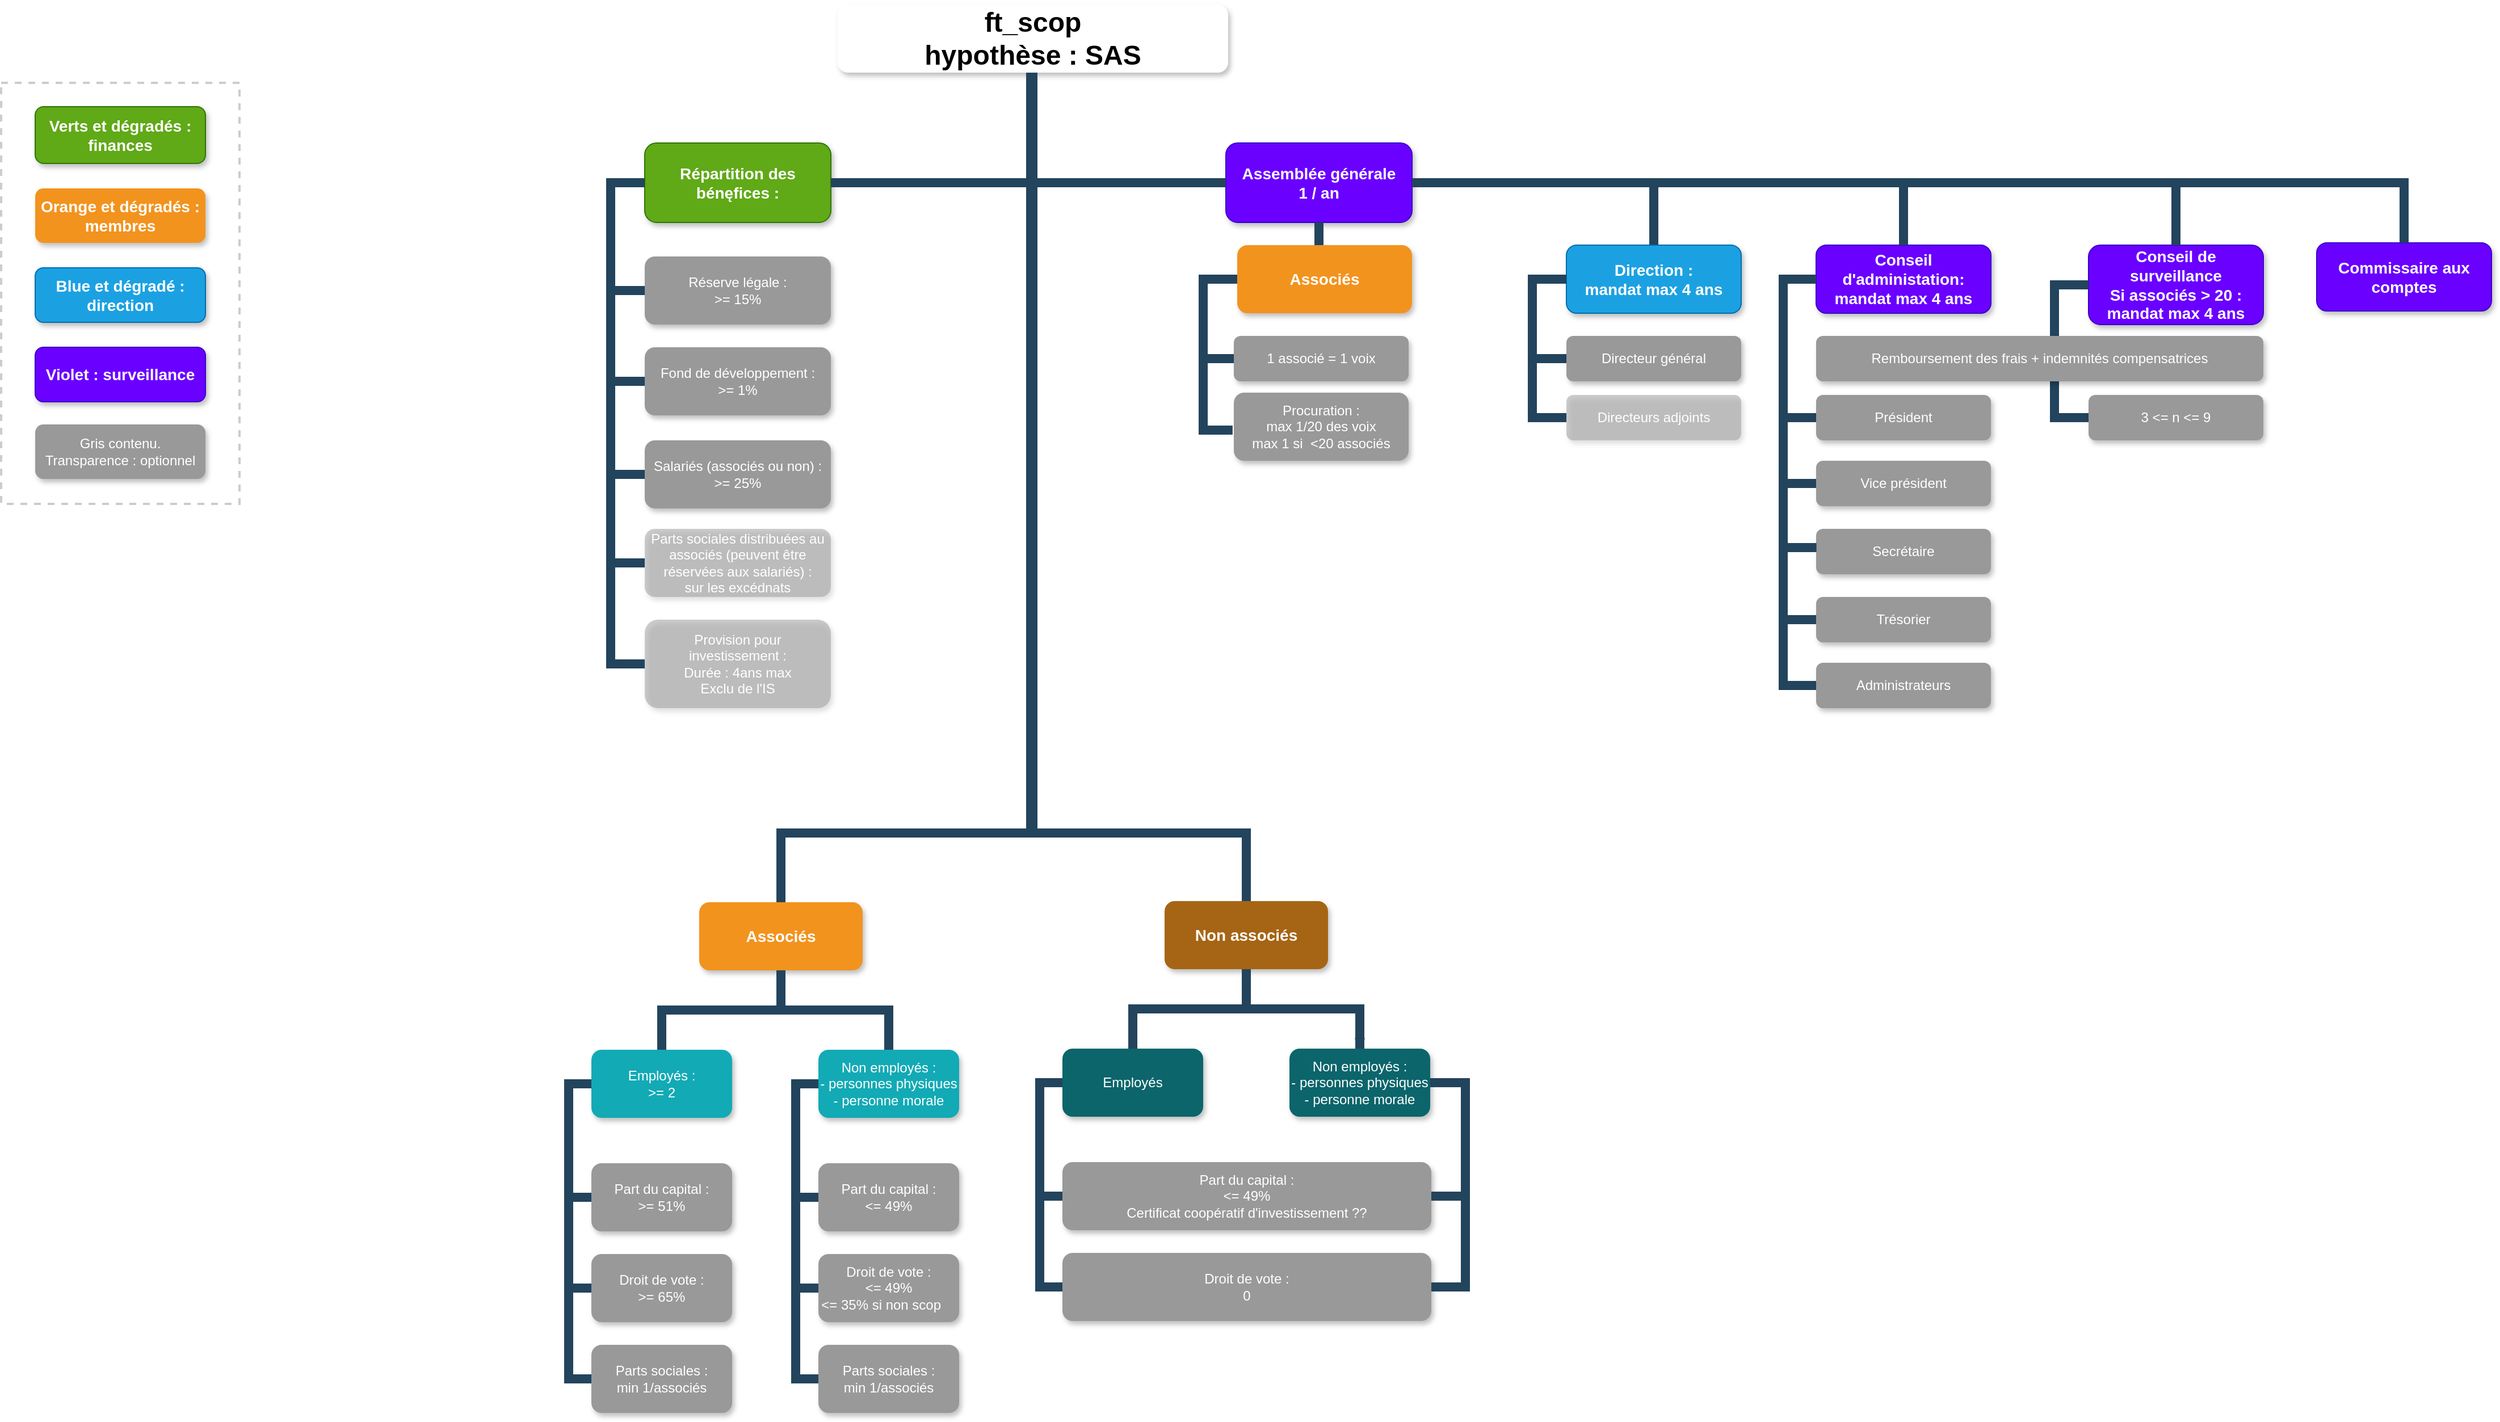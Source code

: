 <mxfile version="21.4.0" type="device">
  <diagram name="Page-1" id="64c3da0e-402f-94eb-ee01-a36477274f13">
    <mxGraphModel dx="1158" dy="1428" grid="1" gridSize="10" guides="1" tooltips="1" connect="1" arrows="1" fold="1" page="1" pageScale="1" pageWidth="1169" pageHeight="826" background="none" math="0" shadow="0">
      <root>
        <mxCell id="0" />
        <mxCell id="1" parent="0" />
        <mxCell id="2" value="ft_scop&#xa;hypothèse : SAS" style="whiteSpace=wrap;rounded=1;shadow=1;fillColor=#FFFFFF;strokeColor=none;fontColor=#000000;fontStyle=1;fontSize=24" parent="1" vertex="1">
          <mxGeometry x="997" y="-730" width="344" height="60" as="geometry" />
        </mxCell>
        <mxCell id="3" value="Associés" style="whiteSpace=wrap;rounded=1;fillColor=#F2931E;strokeColor=none;shadow=1;fontColor=#FFFFFF;fontStyle=1;fontSize=14" parent="1" vertex="1">
          <mxGeometry x="875" y="61.0" width="144" height="60" as="geometry" />
        </mxCell>
        <mxCell id="eSms9qF7fdGtt_-0Qu-M-239" value="" style="edgeStyle=orthogonalEdgeStyle;rounded=0;orthogonalLoop=1;jettySize=auto;html=1;" parent="1" source="4" target="44" edge="1">
          <mxGeometry relative="1" as="geometry" />
        </mxCell>
        <mxCell id="4" value="Non associés" style="whiteSpace=wrap;rounded=1;fillColor=#A66515;strokeColor=none;shadow=1;fontColor=#FFFFFF;fontStyle=1;fontSize=14" parent="1" vertex="1">
          <mxGeometry x="1285" y="60.0" width="144" height="60" as="geometry" />
        </mxCell>
        <mxCell id="10" value="Employés :&#xa;&gt;= 2" style="whiteSpace=wrap;rounded=1;fillColor=#12AAB5;strokeColor=none;shadow=1;fontColor=#FFFFFF;" parent="1" vertex="1">
          <mxGeometry x="780" y="191.0" width="124" height="60" as="geometry" />
        </mxCell>
        <mxCell id="12" value="Non employés :&#xa;- personnes physiques&#xa;- personne morale" style="whiteSpace=wrap;rounded=1;fillColor=#12AAB5;strokeColor=none;shadow=1;fontColor=#FFFFFF;" parent="1" vertex="1">
          <mxGeometry x="980" y="191.0" width="124" height="60" as="geometry" />
        </mxCell>
        <mxCell id="23" value="Part du capital :&#xa;&gt;= 51%" style="whiteSpace=wrap;rounded=1;fillColor=#999999;strokeColor=none;shadow=1;fontColor=#FFFFFF;fontStyle=0" parent="1" vertex="1">
          <mxGeometry x="780" y="291.0" width="124" height="60" as="geometry" />
        </mxCell>
        <mxCell id="24" value="Droit de vote :&#xa;&gt;= 65%" style="whiteSpace=wrap;rounded=1;fillColor=#999999;strokeColor=none;shadow=1;fontColor=#FFFFFF;fontStyle=0" parent="1" vertex="1">
          <mxGeometry x="780.0" y="371.0" width="124" height="60" as="geometry" />
        </mxCell>
        <mxCell id="25" value="Parts sociales :&#xa;min 1/associés" style="whiteSpace=wrap;rounded=1;fillColor=#999999;strokeColor=none;shadow=1;fontColor=#FFFFFF;fontStyle=0" parent="1" vertex="1">
          <mxGeometry x="780" y="451.0" width="124" height="60" as="geometry" />
        </mxCell>
        <mxCell id="38" value="Part du capital :&#xa;&lt;= 49%" style="whiteSpace=wrap;rounded=1;fillColor=#999999;strokeColor=none;shadow=1;fontColor=#FFFFFF;fontStyle=0" parent="1" vertex="1">
          <mxGeometry x="980.0" y="291.0" width="124" height="60" as="geometry" />
        </mxCell>
        <mxCell id="39" value="Droit de vote :&#xa;&lt;= 49%&#xa;&lt;= 35% si non scop    " style="whiteSpace=wrap;rounded=1;fillColor=#999999;strokeColor=none;shadow=1;fontColor=#FFFFFF;fontStyle=0" parent="1" vertex="1">
          <mxGeometry x="980.0" y="371.0" width="124" height="60" as="geometry" />
        </mxCell>
        <mxCell id="40" value="Parts sociales :&#xa;min 1/associés" style="whiteSpace=wrap;rounded=1;fillColor=#999999;strokeColor=none;shadow=1;fontColor=#FFFFFF;fontStyle=0" parent="1" vertex="1">
          <mxGeometry x="980.0" y="451.0" width="124" height="60" as="geometry" />
        </mxCell>
        <mxCell id="43" value="Employés" style="whiteSpace=wrap;rounded=1;fillColor=#0B656B;strokeColor=none;shadow=1;fontColor=#FFFFFF;" parent="1" vertex="1">
          <mxGeometry x="1195.0" y="190.0" width="124" height="60" as="geometry" />
        </mxCell>
        <mxCell id="44" value="Non employés :&#xa;- personnes physiques&#xa;- personne morale" style="whiteSpace=wrap;rounded=1;fillColor=#0B656B;strokeColor=none;shadow=1;fontColor=#FFFFFF;" parent="1" vertex="1">
          <mxGeometry x="1395.0" y="190.0" width="124" height="60" as="geometry" />
        </mxCell>
        <mxCell id="45" value="Part du capital :&#xa;&lt;= 49%&#xa;Certificat coopératif d&#39;investissement ??" style="whiteSpace=wrap;rounded=1;fillColor=#999999;strokeColor=none;shadow=1;fontColor=#FFFFFF;fontStyle=0" parent="1" vertex="1">
          <mxGeometry x="1195" y="290" width="325" height="60" as="geometry" />
        </mxCell>
        <mxCell id="46" value="Droit de vote :&#xa;0" style="whiteSpace=wrap;rounded=1;fillColor=#999999;strokeColor=none;shadow=1;fontColor=#FFFFFF;fontStyle=0" parent="1" vertex="1">
          <mxGeometry x="1195" y="370" width="325" height="60" as="geometry" />
        </mxCell>
        <mxCell id="103" value="" style="edgeStyle=elbowEdgeStyle;elbow=vertical;rounded=0;fontColor=#000000;endArrow=none;endFill=0;strokeWidth=8;strokeColor=#23445D;" parent="1" source="3" target="10" edge="1">
          <mxGeometry width="100" height="100" relative="1" as="geometry">
            <mxPoint x="735" y="181" as="sourcePoint" />
            <mxPoint x="835" y="81" as="targetPoint" />
          </mxGeometry>
        </mxCell>
        <mxCell id="104" value="" style="edgeStyle=elbowEdgeStyle;elbow=vertical;rounded=0;fontColor=#000000;endArrow=none;endFill=0;strokeWidth=8;strokeColor=#23445D;" parent="1" source="3" target="12" edge="1">
          <mxGeometry width="100" height="100" relative="1" as="geometry">
            <mxPoint x="1075" y="181" as="sourcePoint" />
            <mxPoint x="1175" y="81" as="targetPoint" />
          </mxGeometry>
        </mxCell>
        <mxCell id="105" value="" style="edgeStyle=elbowEdgeStyle;elbow=horizontal;rounded=0;fontColor=#000000;endArrow=none;endFill=0;strokeWidth=8;strokeColor=#23445D;" parent="1" source="10" target="23" edge="1">
          <mxGeometry width="100" height="100" relative="1" as="geometry">
            <mxPoint x="720" y="371" as="sourcePoint" />
            <mxPoint x="820" y="271" as="targetPoint" />
            <Array as="points">
              <mxPoint x="760" y="271" />
            </Array>
          </mxGeometry>
        </mxCell>
        <mxCell id="106" value="" style="edgeStyle=elbowEdgeStyle;elbow=horizontal;rounded=0;fontColor=#000000;endArrow=none;endFill=0;strokeWidth=8;strokeColor=#23445D;" parent="1" source="10" target="24" edge="1">
          <mxGeometry width="100" height="100" relative="1" as="geometry">
            <mxPoint x="790" y="231" as="sourcePoint" />
            <mxPoint x="790" y="331" as="targetPoint" />
            <Array as="points">
              <mxPoint x="760" y="291" />
            </Array>
          </mxGeometry>
        </mxCell>
        <mxCell id="110" value="" style="edgeStyle=elbowEdgeStyle;elbow=horizontal;rounded=0;fontColor=#000000;endArrow=none;endFill=0;strokeWidth=8;strokeColor=#23445D;" parent="1" source="10" target="25" edge="1">
          <mxGeometry width="100" height="100" relative="1" as="geometry">
            <mxPoint x="820" y="261" as="sourcePoint" />
            <mxPoint x="820" y="361" as="targetPoint" />
            <Array as="points">
              <mxPoint x="760" y="321" />
            </Array>
          </mxGeometry>
        </mxCell>
        <mxCell id="111" value="" style="edgeStyle=elbowEdgeStyle;elbow=horizontal;rounded=0;fontColor=#000000;endArrow=none;endFill=0;strokeWidth=8;strokeColor=#23445D;" parent="1" target="38" edge="1">
          <mxGeometry width="100" height="100" relative="1" as="geometry">
            <mxPoint x="970" y="221.0" as="sourcePoint" />
            <mxPoint x="970" y="321.0" as="targetPoint" />
            <Array as="points">
              <mxPoint x="960" y="271" />
            </Array>
          </mxGeometry>
        </mxCell>
        <mxCell id="112" value="" style="edgeStyle=elbowEdgeStyle;elbow=horizontal;rounded=0;fontColor=#000000;endArrow=none;endFill=0;strokeWidth=8;strokeColor=#23445D;" parent="1" source="12" target="39" edge="1">
          <mxGeometry width="100" height="100" relative="1" as="geometry">
            <mxPoint x="970" y="221.0" as="sourcePoint" />
            <mxPoint x="970" y="401.0" as="targetPoint" />
            <Array as="points">
              <mxPoint x="960" y="311" />
            </Array>
          </mxGeometry>
        </mxCell>
        <mxCell id="115" value="" style="edgeStyle=elbowEdgeStyle;elbow=horizontal;rounded=0;fontColor=#000000;endArrow=none;endFill=0;strokeWidth=8;strokeColor=#23445D;" parent="1" source="12" target="40" edge="1">
          <mxGeometry width="100" height="100" relative="1" as="geometry">
            <mxPoint x="970" y="221.0" as="sourcePoint" />
            <mxPoint x="970" y="481.0" as="targetPoint" />
            <Array as="points">
              <mxPoint x="960" y="351" />
            </Array>
          </mxGeometry>
        </mxCell>
        <mxCell id="116" value="" style="edgeStyle=elbowEdgeStyle;elbow=vertical;rounded=0;fontColor=#000000;endArrow=none;endFill=0;strokeWidth=8;strokeColor=#23445D;" parent="1" source="4" target="43" edge="1">
          <mxGeometry width="100" height="100" relative="1" as="geometry">
            <mxPoint x="995" y="130.0" as="sourcePoint" />
            <mxPoint x="895" y="200" as="targetPoint" />
          </mxGeometry>
        </mxCell>
        <mxCell id="117" value="" style="edgeStyle=elbowEdgeStyle;elbow=vertical;rounded=0;fontColor=#000000;endArrow=none;endFill=0;strokeWidth=8;strokeColor=#23445D;" parent="1" source="4" target="44" edge="1">
          <mxGeometry width="100" height="100" relative="1" as="geometry">
            <mxPoint x="995" y="130.0" as="sourcePoint" />
            <mxPoint x="1095" y="200" as="targetPoint" />
          </mxGeometry>
        </mxCell>
        <mxCell id="118" value="" style="edgeStyle=elbowEdgeStyle;elbow=horizontal;rounded=0;fontColor=#000000;endArrow=none;endFill=0;strokeWidth=8;strokeColor=#23445D;" parent="1" source="43" target="45" edge="1">
          <mxGeometry width="100" height="100" relative="1" as="geometry">
            <mxPoint x="1175" y="220.0" as="sourcePoint" />
            <mxPoint x="1185.0" y="320" as="targetPoint" />
            <Array as="points">
              <mxPoint x="1175" y="270" />
            </Array>
          </mxGeometry>
        </mxCell>
        <mxCell id="119" value="" style="edgeStyle=elbowEdgeStyle;elbow=horizontal;rounded=0;fontColor=#000000;endArrow=none;endFill=0;strokeWidth=8;strokeColor=#23445D;" parent="1" source="43" target="46" edge="1">
          <mxGeometry width="100" height="100" relative="1" as="geometry">
            <mxPoint x="1185" y="220" as="sourcePoint" />
            <mxPoint x="1185.0" y="400" as="targetPoint" />
            <Array as="points">
              <mxPoint x="1175" y="310" />
            </Array>
          </mxGeometry>
        </mxCell>
        <mxCell id="229" value="" style="edgeStyle=elbowEdgeStyle;elbow=vertical;rounded=0;fontColor=#000000;endArrow=none;endFill=0;strokeWidth=8;strokeColor=#23445D;" parent="1" source="2" target="3" edge="1">
          <mxGeometry width="100" height="100" relative="1" as="geometry">
            <mxPoint x="727" y="140" as="sourcePoint" />
            <mxPoint x="827" y="40" as="targetPoint" />
            <Array as="points">
              <mxPoint x="1167" />
              <mxPoint x="807" y="120" />
            </Array>
          </mxGeometry>
        </mxCell>
        <mxCell id="eSms9qF7fdGtt_-0Qu-M-240" value="" style="edgeStyle=elbowEdgeStyle;elbow=vertical;rounded=0;fontColor=#000000;endArrow=none;endFill=0;strokeWidth=8;strokeColor=#23445D;exitX=0.5;exitY=0;exitDx=0;exitDy=0;entryX=0.5;entryY=1;entryDx=0;entryDy=0;" parent="1" source="4" target="2" edge="1">
          <mxGeometry width="100" height="100" relative="1" as="geometry">
            <mxPoint x="797" y="240" as="sourcePoint" />
            <mxPoint x="897" y="310" as="targetPoint" />
            <Array as="points">
              <mxPoint x="1267" />
            </Array>
          </mxGeometry>
        </mxCell>
        <mxCell id="eSms9qF7fdGtt_-0Qu-M-247" value="Assemblée générale&#xa;1 / an" style="whiteSpace=wrap;rounded=1;fillColor=#6a00ff;strokeColor=#3700CC;shadow=1;fontColor=#ffffff;fontStyle=1;fontSize=14" parent="1" vertex="1">
          <mxGeometry x="1339" y="-608" width="164" height="70" as="geometry" />
        </mxCell>
        <mxCell id="eSms9qF7fdGtt_-0Qu-M-272" value="" style="edgeStyle=elbowEdgeStyle;elbow=vertical;rounded=0;fontColor=#000000;endArrow=none;endFill=0;strokeWidth=8;strokeColor=#23445D;entryX=0;entryY=0.5;entryDx=0;entryDy=0;exitX=0.5;exitY=1;exitDx=0;exitDy=0;" parent="1" source="2" target="eSms9qF7fdGtt_-0Qu-M-247" edge="1">
          <mxGeometry width="100" height="100" relative="1" as="geometry">
            <mxPoint x="647" y="100" as="sourcePoint" />
            <mxPoint x="2277" y="180" as="targetPoint" />
            <Array as="points">
              <mxPoint x="1270" y="-573" />
              <mxPoint x="1257" y="-500" />
            </Array>
          </mxGeometry>
        </mxCell>
        <mxCell id="eSms9qF7fdGtt_-0Qu-M-273" value="" style="edgeStyle=elbowEdgeStyle;elbow=vertical;rounded=0;fontColor=#000000;endArrow=none;endFill=0;strokeWidth=8;strokeColor=#23445D;entryX=0.5;entryY=0;entryDx=0;entryDy=0;exitX=0.5;exitY=1;exitDx=0;exitDy=0;" parent="1" source="eSms9qF7fdGtt_-0Qu-M-247" target="eSms9qF7fdGtt_-0Qu-M-275" edge="1">
          <mxGeometry width="100" height="100" relative="1" as="geometry">
            <mxPoint x="1399" y="-528" as="sourcePoint" />
            <mxPoint x="1379" y="-428.0" as="targetPoint" />
            <Array as="points">
              <mxPoint x="1349" y="-508" />
              <mxPoint x="1309" y="-508" />
              <mxPoint x="1339" y="-448" />
            </Array>
          </mxGeometry>
        </mxCell>
        <mxCell id="eSms9qF7fdGtt_-0Qu-M-275" value="Associés" style="whiteSpace=wrap;rounded=1;fillColor=#F2931E;strokeColor=none;shadow=1;fontColor=#FFFFFF;fontStyle=1;fontSize=14" parent="1" vertex="1">
          <mxGeometry x="1349" y="-518" width="154" height="60" as="geometry" />
        </mxCell>
        <mxCell id="eSms9qF7fdGtt_-0Qu-M-276" value="1 associé = 1 voix" style="whiteSpace=wrap;rounded=1;fillColor=#999999;strokeColor=none;shadow=1;fontColor=#FFFFFF;fontStyle=0" parent="1" vertex="1">
          <mxGeometry x="1346" y="-438" width="154" height="40" as="geometry" />
        </mxCell>
        <mxCell id="eSms9qF7fdGtt_-0Qu-M-277" value="" style="edgeStyle=elbowEdgeStyle;elbow=vertical;rounded=0;fontColor=#000000;endArrow=none;endFill=0;strokeWidth=8;strokeColor=#23445D;entryX=0;entryY=0.5;entryDx=0;entryDy=0;exitX=0;exitY=0.5;exitDx=0;exitDy=0;" parent="1" source="eSms9qF7fdGtt_-0Qu-M-275" target="eSms9qF7fdGtt_-0Qu-M-276" edge="1">
          <mxGeometry width="100" height="100" relative="1" as="geometry">
            <mxPoint x="1324" y="-528" as="sourcePoint" />
            <mxPoint x="1359" y="-458" as="targetPoint" />
            <Array as="points">
              <mxPoint x="1319" y="-468" />
              <mxPoint x="1299" y="-458" />
              <mxPoint x="1389" y="-418" />
            </Array>
          </mxGeometry>
        </mxCell>
        <mxCell id="eSms9qF7fdGtt_-0Qu-M-278" value="Procuration :&#xa;max 1/20 des voix&#xa;max 1 si  &lt;20 associés" style="whiteSpace=wrap;rounded=1;fillColor=#999999;strokeColor=none;shadow=1;fontColor=#FFFFFF;fontStyle=0" parent="1" vertex="1">
          <mxGeometry x="1346" y="-388" width="154" height="60" as="geometry" />
        </mxCell>
        <mxCell id="eSms9qF7fdGtt_-0Qu-M-279" value="" style="edgeStyle=elbowEdgeStyle;elbow=vertical;rounded=0;fontColor=#000000;endArrow=none;endFill=0;strokeWidth=8;strokeColor=#23445D;entryX=-0.007;entryY=0.55;entryDx=0;entryDy=0;exitX=0;exitY=0.5;exitDx=0;exitDy=0;entryPerimeter=0;" parent="1" source="eSms9qF7fdGtt_-0Qu-M-275" target="eSms9qF7fdGtt_-0Qu-M-278" edge="1">
          <mxGeometry width="100" height="100" relative="1" as="geometry">
            <mxPoint x="1394" y="-448" as="sourcePoint" />
            <mxPoint x="1419" y="-408" as="targetPoint" />
            <Array as="points">
              <mxPoint x="1319" y="-458" />
              <mxPoint x="1299" y="-448" />
              <mxPoint x="1279" y="-408" />
              <mxPoint x="1419" y="-355" />
            </Array>
          </mxGeometry>
        </mxCell>
        <mxCell id="eSms9qF7fdGtt_-0Qu-M-282" value="" style="edgeStyle=elbowEdgeStyle;elbow=vertical;rounded=0;fontColor=#000000;endArrow=none;endFill=0;strokeWidth=8;strokeColor=#23445D;entryX=1;entryY=0.5;entryDx=0;entryDy=0;exitX=0.5;exitY=0;exitDx=0;exitDy=0;" parent="1" source="eSms9qF7fdGtt_-0Qu-M-283" target="eSms9qF7fdGtt_-0Qu-M-247" edge="1">
          <mxGeometry width="100" height="100" relative="1" as="geometry">
            <mxPoint x="1609" y="-518" as="sourcePoint" />
            <mxPoint x="1349" y="-563" as="targetPoint" />
            <Array as="points">
              <mxPoint x="1609" y="-573" />
              <mxPoint x="1559" y="-573" />
              <mxPoint x="1269" y="-528" />
            </Array>
          </mxGeometry>
        </mxCell>
        <mxCell id="eSms9qF7fdGtt_-0Qu-M-283" value="Direction :&#xa;mandat max 4 ans" style="whiteSpace=wrap;rounded=1;fillColor=#1ba1e2;strokeColor=#006EAF;shadow=1;fontColor=#ffffff;fontStyle=1;fontSize=14" parent="1" vertex="1">
          <mxGeometry x="1639" y="-518" width="154" height="60" as="geometry" />
        </mxCell>
        <mxCell id="eSms9qF7fdGtt_-0Qu-M-284" value="" style="edgeStyle=elbowEdgeStyle;elbow=vertical;rounded=0;fontColor=#000000;endArrow=none;endFill=0;strokeWidth=8;strokeColor=#23445D;exitX=0;exitY=0.5;exitDx=0;exitDy=0;entryX=0;entryY=0.5;entryDx=0;entryDy=0;" parent="1" source="eSms9qF7fdGtt_-0Qu-M-283" target="eSms9qF7fdGtt_-0Qu-M-285" edge="1">
          <mxGeometry width="100" height="100" relative="1" as="geometry">
            <mxPoint x="1583" y="-484.5" as="sourcePoint" />
            <mxPoint x="1579" y="-351" as="targetPoint" />
            <Array as="points">
              <mxPoint x="1609" y="-488" />
              <mxPoint x="1533" y="-444.5" />
              <mxPoint x="1513" y="-404.5" />
              <mxPoint x="1653" y="-351.5" />
            </Array>
          </mxGeometry>
        </mxCell>
        <mxCell id="eSms9qF7fdGtt_-0Qu-M-285" value="Directeur général" style="whiteSpace=wrap;rounded=1;fillColor=#999999;strokeColor=none;shadow=1;fontColor=#FFFFFF;fontStyle=0" parent="1" vertex="1">
          <mxGeometry x="1639" y="-438" width="154" height="40" as="geometry" />
        </mxCell>
        <mxCell id="eSms9qF7fdGtt_-0Qu-M-286" value="Conseil d&#39;administation:&#xa;mandat max 4 ans" style="whiteSpace=wrap;rounded=1;fillColor=#6a00ff;strokeColor=#3700CC;shadow=1;fontColor=#ffffff;fontStyle=1;fontSize=14" parent="1" vertex="1">
          <mxGeometry x="1859" y="-518" width="154" height="60" as="geometry" />
        </mxCell>
        <mxCell id="eSms9qF7fdGtt_-0Qu-M-287" value="" style="edgeStyle=elbowEdgeStyle;elbow=vertical;rounded=0;fontColor=#000000;endArrow=none;endFill=0;strokeWidth=8;strokeColor=#23445D;exitX=0;exitY=0.5;exitDx=0;exitDy=0;entryX=0;entryY=0.5;entryDx=0;entryDy=0;" parent="1" source="eSms9qF7fdGtt_-0Qu-M-286" target="eSms9qF7fdGtt_-0Qu-M-288" edge="1">
          <mxGeometry width="100" height="100" relative="1" as="geometry">
            <mxPoint x="1803" y="-484.5" as="sourcePoint" />
            <mxPoint x="1799" y="-351" as="targetPoint" />
            <Array as="points">
              <mxPoint x="1830" y="-430" />
              <mxPoint x="1753" y="-444.5" />
              <mxPoint x="1733" y="-404.5" />
              <mxPoint x="1873" y="-351.5" />
            </Array>
          </mxGeometry>
        </mxCell>
        <mxCell id="eSms9qF7fdGtt_-0Qu-M-288" value="Président" style="whiteSpace=wrap;rounded=1;fillColor=#999999;strokeColor=none;shadow=1;fontColor=#FFFFFF;fontStyle=0" parent="1" vertex="1">
          <mxGeometry x="1859" y="-386" width="154" height="40" as="geometry" />
        </mxCell>
        <mxCell id="eSms9qF7fdGtt_-0Qu-M-289" value="" style="edgeStyle=elbowEdgeStyle;elbow=vertical;rounded=0;fontColor=#000000;endArrow=none;endFill=0;strokeWidth=8;strokeColor=#23445D;exitX=0.5;exitY=0;exitDx=0;exitDy=0;entryX=1;entryY=0.5;entryDx=0;entryDy=0;" parent="1" source="eSms9qF7fdGtt_-0Qu-M-286" target="eSms9qF7fdGtt_-0Qu-M-247" edge="1">
          <mxGeometry width="100" height="100" relative="1" as="geometry">
            <mxPoint x="1754" y="-518" as="sourcePoint" />
            <mxPoint x="1529" y="-578" as="targetPoint" />
            <Array as="points">
              <mxPoint x="1649" y="-573" />
              <mxPoint x="1599" y="-573" />
              <mxPoint x="1309" y="-528" />
            </Array>
          </mxGeometry>
        </mxCell>
        <mxCell id="eSms9qF7fdGtt_-0Qu-M-290" value="Conseil de surveillance&#xa;Si associés &gt; 20 :&#xa;mandat max 4 ans" style="whiteSpace=wrap;rounded=1;fillColor=#6a00ff;strokeColor=#3700CC;shadow=1;fontColor=#ffffff;fontStyle=1;fontSize=14" parent="1" vertex="1">
          <mxGeometry x="2099" y="-518" width="154" height="70" as="geometry" />
        </mxCell>
        <mxCell id="eSms9qF7fdGtt_-0Qu-M-291" value="" style="edgeStyle=elbowEdgeStyle;elbow=vertical;rounded=0;fontColor=#000000;endArrow=none;endFill=0;strokeWidth=8;strokeColor=#23445D;exitX=0;exitY=0.5;exitDx=0;exitDy=0;entryX=0;entryY=0.5;entryDx=0;entryDy=0;" parent="1" source="eSms9qF7fdGtt_-0Qu-M-290" target="eSms9qF7fdGtt_-0Qu-M-292" edge="1">
          <mxGeometry width="100" height="100" relative="1" as="geometry">
            <mxPoint x="2043" y="-484.5" as="sourcePoint" />
            <mxPoint x="2039" y="-351" as="targetPoint" />
            <Array as="points">
              <mxPoint x="2069" y="-488" />
              <mxPoint x="1993" y="-444.5" />
              <mxPoint x="1973" y="-404.5" />
              <mxPoint x="2113" y="-351.5" />
            </Array>
          </mxGeometry>
        </mxCell>
        <mxCell id="eSms9qF7fdGtt_-0Qu-M-292" value="3 &lt;= n &lt;= 9" style="whiteSpace=wrap;rounded=1;fillColor=#999999;strokeColor=none;shadow=1;fontColor=#FFFFFF;fontStyle=0" parent="1" vertex="1">
          <mxGeometry x="2099" y="-386" width="154" height="40" as="geometry" />
        </mxCell>
        <mxCell id="eSms9qF7fdGtt_-0Qu-M-293" value="" style="edgeStyle=elbowEdgeStyle;elbow=vertical;rounded=0;fontColor=#000000;endArrow=none;endFill=0;strokeWidth=8;strokeColor=#23445D;exitX=0.5;exitY=0;exitDx=0;exitDy=0;entryX=1;entryY=0.5;entryDx=0;entryDy=0;" parent="1" source="eSms9qF7fdGtt_-0Qu-M-290" target="eSms9qF7fdGtt_-0Qu-M-247" edge="1">
          <mxGeometry width="100" height="100" relative="1" as="geometry">
            <mxPoint x="1954" y="-518" as="sourcePoint" />
            <mxPoint x="1519" y="-573" as="targetPoint" />
            <Array as="points">
              <mxPoint x="1669" y="-573" />
              <mxPoint x="1619" y="-573" />
              <mxPoint x="1329" y="-528" />
            </Array>
          </mxGeometry>
        </mxCell>
        <mxCell id="eSms9qF7fdGtt_-0Qu-M-294" value="Remboursement des frais + indemnités compensatrices" style="whiteSpace=wrap;rounded=1;fillColor=#999999;strokeColor=none;shadow=1;fontColor=#FFFFFF;fontStyle=0" parent="1" vertex="1">
          <mxGeometry x="1859" y="-438" width="394" height="40" as="geometry" />
        </mxCell>
        <mxCell id="eSms9qF7fdGtt_-0Qu-M-295" value="Directeurs adjoints" style="whiteSpace=wrap;rounded=1;fillColor=#999999;strokeColor=none;shadow=1;fontColor=#FFFFFF;fontStyle=0;opacity=50;" parent="1" vertex="1">
          <mxGeometry x="1639" y="-386" width="154" height="40" as="geometry" />
        </mxCell>
        <mxCell id="eSms9qF7fdGtt_-0Qu-M-296" value="" style="edgeStyle=elbowEdgeStyle;elbow=vertical;rounded=0;fontColor=#000000;endArrow=none;endFill=0;strokeWidth=8;strokeColor=#23445D;entryX=0;entryY=0.5;entryDx=0;entryDy=0;exitX=0;exitY=0.5;exitDx=0;exitDy=0;" parent="1" source="eSms9qF7fdGtt_-0Qu-M-283" target="eSms9qF7fdGtt_-0Qu-M-295" edge="1">
          <mxGeometry width="100" height="100" relative="1" as="geometry">
            <mxPoint x="1579" y="-466" as="sourcePoint" />
            <mxPoint x="1589" y="-386" as="targetPoint" />
            <Array as="points">
              <mxPoint x="1609" y="-418" />
              <mxPoint x="1483" y="-412.5" />
              <mxPoint x="1463" y="-372.5" />
              <mxPoint x="1603" y="-319.5" />
            </Array>
          </mxGeometry>
        </mxCell>
        <mxCell id="eSms9qF7fdGtt_-0Qu-M-297" value="Répartition des bénęfices :" style="whiteSpace=wrap;rounded=1;fillColor=#60a917;strokeColor=#2D7600;shadow=1;fontColor=#ffffff;fontStyle=1;fontSize=14" parent="1" vertex="1">
          <mxGeometry x="827" y="-608" width="164" height="70" as="geometry" />
        </mxCell>
        <mxCell id="eSms9qF7fdGtt_-0Qu-M-298" value="Réserve légale :&#xa;&gt;= 15%" style="whiteSpace=wrap;rounded=1;fillColor=#999999;strokeColor=none;shadow=1;fontColor=#FFFFFF;fontStyle=0" parent="1" vertex="1">
          <mxGeometry x="827" y="-508" width="164" height="60" as="geometry" />
        </mxCell>
        <mxCell id="eSms9qF7fdGtt_-0Qu-M-299" value="" style="edgeStyle=elbowEdgeStyle;elbow=vertical;rounded=0;fontColor=#000000;endArrow=none;endFill=0;strokeWidth=8;strokeColor=#23445D;entryX=1;entryY=0.5;entryDx=0;entryDy=0;" parent="1" target="eSms9qF7fdGtt_-0Qu-M-297" edge="1">
          <mxGeometry width="100" height="100" relative="1" as="geometry">
            <mxPoint x="1167" y="-670" as="sourcePoint" />
            <mxPoint x="1347" y="-525" as="targetPoint" />
            <Array as="points">
              <mxPoint x="1080" y="-573" />
              <mxPoint x="1157" y="-620" />
              <mxPoint x="1077" y="-535" />
              <mxPoint x="1267" y="-490" />
            </Array>
          </mxGeometry>
        </mxCell>
        <mxCell id="eSms9qF7fdGtt_-0Qu-M-300" value="" style="edgeStyle=elbowEdgeStyle;elbow=vertical;rounded=0;fontColor=#000000;endArrow=none;endFill=0;strokeWidth=8;strokeColor=#23445D;exitX=0;exitY=0.5;exitDx=0;exitDy=0;" parent="1" source="eSms9qF7fdGtt_-0Qu-M-297" target="eSms9qF7fdGtt_-0Qu-M-298" edge="1">
          <mxGeometry width="100" height="100" relative="1" as="geometry">
            <mxPoint x="811" y="-581" as="sourcePoint" />
            <mxPoint x="807" y="-448" as="targetPoint" />
            <Array as="points">
              <mxPoint x="797" y="-528" />
              <mxPoint x="761" y="-541" />
              <mxPoint x="741" y="-501" />
              <mxPoint x="881" y="-448" />
            </Array>
          </mxGeometry>
        </mxCell>
        <mxCell id="eSms9qF7fdGtt_-0Qu-M-301" value="Fond de développement :&#xa;&gt;= 1%" style="whiteSpace=wrap;rounded=1;fillColor=#999999;strokeColor=none;shadow=1;fontColor=#FFFFFF;fontStyle=0" parent="1" vertex="1">
          <mxGeometry x="827" y="-428" width="164" height="60" as="geometry" />
        </mxCell>
        <mxCell id="eSms9qF7fdGtt_-0Qu-M-302" value="Salariés (associés ou non) :&#xa;&gt;= 25%" style="whiteSpace=wrap;rounded=1;fillColor=#999999;strokeColor=none;shadow=1;fontColor=#FFFFFF;fontStyle=0" parent="1" vertex="1">
          <mxGeometry x="827" y="-346" width="164" height="60" as="geometry" />
        </mxCell>
        <mxCell id="eSms9qF7fdGtt_-0Qu-M-303" value="" style="edgeStyle=elbowEdgeStyle;elbow=vertical;rounded=0;fontColor=#000000;endArrow=none;endFill=0;strokeWidth=8;strokeColor=#23445D;exitX=0;exitY=0.5;exitDx=0;exitDy=0;" parent="1" source="eSms9qF7fdGtt_-0Qu-M-297" target="eSms9qF7fdGtt_-0Qu-M-301" edge="1">
          <mxGeometry width="100" height="100" relative="1" as="geometry">
            <mxPoint x="797" y="-553" as="sourcePoint" />
            <mxPoint x="797" y="-458" as="targetPoint" />
            <Array as="points">
              <mxPoint x="797" y="-488" />
              <mxPoint x="757" y="-498" />
              <mxPoint x="731" y="-521" />
              <mxPoint x="711" y="-481" />
              <mxPoint x="851" y="-428" />
            </Array>
          </mxGeometry>
        </mxCell>
        <mxCell id="eSms9qF7fdGtt_-0Qu-M-304" value="" style="edgeStyle=elbowEdgeStyle;elbow=vertical;rounded=0;fontColor=#000000;endArrow=none;endFill=0;strokeWidth=8;strokeColor=#23445D;entryX=0;entryY=0.5;entryDx=0;entryDy=0;" parent="1" source="eSms9qF7fdGtt_-0Qu-M-297" target="eSms9qF7fdGtt_-0Qu-M-302" edge="1">
          <mxGeometry width="100" height="100" relative="1" as="geometry">
            <mxPoint x="791.13" y="-488" as="sourcePoint" />
            <mxPoint x="791.13" y="-313" as="targetPoint" />
            <Array as="points">
              <mxPoint x="797" y="-448" />
              <mxPoint x="721.13" y="-413" />
              <mxPoint x="695.13" y="-436" />
              <mxPoint x="675.13" y="-396" />
              <mxPoint x="815.13" y="-343" />
            </Array>
          </mxGeometry>
        </mxCell>
        <mxCell id="eSms9qF7fdGtt_-0Qu-M-305" value="Parts sociales distribuées au associés (peuvent être réservées aux salariés) :&#xa;sur les excédnats" style="whiteSpace=wrap;rounded=1;fillColor=#999999;strokeColor=none;shadow=1;fontColor=#FFFFFF;fontStyle=0;dashed=1;opacity=50;" parent="1" vertex="1">
          <mxGeometry x="827" y="-268" width="164" height="60" as="geometry" />
        </mxCell>
        <mxCell id="eSms9qF7fdGtt_-0Qu-M-306" value="Provision pour &#xa;investissement :&#xa;Durée : 4ans max&#xa;Exclu de l&#39;IS" style="whiteSpace=wrap;rounded=1;fillColor=#999999;strokeColor=none;shadow=1;fontColor=#FFFFFF;fontStyle=0;opacity=50;" parent="1" vertex="1">
          <mxGeometry x="827" y="-188" width="164" height="78" as="geometry" />
        </mxCell>
        <mxCell id="eSms9qF7fdGtt_-0Qu-M-307" value="" style="edgeStyle=elbowEdgeStyle;elbow=vertical;rounded=0;fontColor=#000000;endArrow=none;endFill=0;strokeWidth=8;strokeColor=#23445D;entryX=0;entryY=0.5;entryDx=0;entryDy=0;exitX=0;exitY=0.5;exitDx=0;exitDy=0;" parent="1" source="eSms9qF7fdGtt_-0Qu-M-297" target="eSms9qF7fdGtt_-0Qu-M-305" edge="1">
          <mxGeometry width="100" height="100" relative="1" as="geometry">
            <mxPoint x="837" y="-563" as="sourcePoint" />
            <mxPoint x="837" y="-306" as="targetPoint" />
            <Array as="points">
              <mxPoint x="797" y="-408" />
              <mxPoint x="731.13" y="-403" />
              <mxPoint x="705.13" y="-426" />
              <mxPoint x="685.13" y="-386" />
              <mxPoint x="825.13" y="-333" />
            </Array>
          </mxGeometry>
        </mxCell>
        <mxCell id="eSms9qF7fdGtt_-0Qu-M-308" value="" style="edgeStyle=elbowEdgeStyle;elbow=vertical;rounded=0;fontColor=#000000;endArrow=none;endFill=0;strokeWidth=8;strokeColor=#23445D;entryX=0;entryY=0.5;entryDx=0;entryDy=0;exitX=0;exitY=0.5;exitDx=0;exitDy=0;" parent="1" source="eSms9qF7fdGtt_-0Qu-M-297" target="eSms9qF7fdGtt_-0Qu-M-306" edge="1">
          <mxGeometry width="100" height="100" relative="1" as="geometry">
            <mxPoint x="837" y="-563" as="sourcePoint" />
            <mxPoint x="837" y="-228" as="targetPoint" />
            <Array as="points">
              <mxPoint x="797" y="-368" />
              <mxPoint x="741.13" y="-393" />
              <mxPoint x="715.13" y="-416" />
              <mxPoint x="695.13" y="-376" />
              <mxPoint x="835.13" y="-323" />
            </Array>
          </mxGeometry>
        </mxCell>
        <mxCell id="eSms9qF7fdGtt_-0Qu-M-309" value="Verts et dégradés :&#xa;finances" style="whiteSpace=wrap;rounded=1;fillColor=#60a917;strokeColor=#2D7600;shadow=1;fontColor=#ffffff;fontStyle=1;fontSize=14" parent="1" vertex="1">
          <mxGeometry x="290" y="-640" width="150" height="50" as="geometry" />
        </mxCell>
        <mxCell id="eSms9qF7fdGtt_-0Qu-M-310" value="Orange et dégradés :&#xa;membres" style="whiteSpace=wrap;rounded=1;fillColor=#F2931E;strokeColor=none;shadow=1;fontColor=#FFFFFF;fontStyle=1;fontSize=14" parent="1" vertex="1">
          <mxGeometry x="290" y="-568" width="150" height="48" as="geometry" />
        </mxCell>
        <mxCell id="IAAg4gBQBog7Y0SfSTeK-230" value="" style="rounded=0;whiteSpace=wrap;html=1;dashed=1;strokeWidth=2;strokeColor=#CCCCCC;fillColor=none;" parent="1" vertex="1">
          <mxGeometry x="260" y="-661" width="210" height="371" as="geometry" />
        </mxCell>
        <mxCell id="eSms9qF7fdGtt_-0Qu-M-311" value="Blue et dégradé :&#xa;direction" style="whiteSpace=wrap;rounded=1;fillColor=#1ba1e2;strokeColor=#006EAF;shadow=1;fontColor=#ffffff;fontStyle=1;fontSize=14" parent="1" vertex="1">
          <mxGeometry x="290" y="-498" width="150" height="48" as="geometry" />
        </mxCell>
        <mxCell id="eSms9qF7fdGtt_-0Qu-M-312" value="Gris contenu.&#xa;Transparence : optionnel" style="whiteSpace=wrap;rounded=1;fillColor=#999999;strokeColor=none;shadow=1;fontColor=#FFFFFF;fontStyle=0" parent="1" vertex="1">
          <mxGeometry x="290" y="-360" width="150" height="48" as="geometry" />
        </mxCell>
        <mxCell id="IAAg4gBQBog7Y0SfSTeK-231" value="Vice président" style="whiteSpace=wrap;rounded=1;fillColor=#999999;strokeColor=none;shadow=1;fontColor=#FFFFFF;fontStyle=0" parent="1" vertex="1">
          <mxGeometry x="1859" y="-328" width="154" height="40" as="geometry" />
        </mxCell>
        <mxCell id="IAAg4gBQBog7Y0SfSTeK-232" value="Secrétaire" style="whiteSpace=wrap;rounded=1;fillColor=#999999;strokeColor=none;shadow=1;fontColor=#FFFFFF;fontStyle=0" parent="1" vertex="1">
          <mxGeometry x="1859" y="-268" width="154" height="40" as="geometry" />
        </mxCell>
        <mxCell id="IAAg4gBQBog7Y0SfSTeK-233" value="Trésorier" style="whiteSpace=wrap;rounded=1;fillColor=#999999;strokeColor=none;shadow=1;fontColor=#FFFFFF;fontStyle=0" parent="1" vertex="1">
          <mxGeometry x="1859" y="-208" width="154" height="40" as="geometry" />
        </mxCell>
        <mxCell id="IAAg4gBQBog7Y0SfSTeK-234" value="Administrateurs" style="whiteSpace=wrap;rounded=1;fillColor=#999999;strokeColor=none;shadow=1;fontColor=#FFFFFF;fontStyle=0" parent="1" vertex="1">
          <mxGeometry x="1859" y="-150" width="154" height="40" as="geometry" />
        </mxCell>
        <mxCell id="IAAg4gBQBog7Y0SfSTeK-237" value="" style="edgeStyle=elbowEdgeStyle;elbow=vertical;rounded=0;fontColor=#000000;endArrow=none;endFill=0;strokeWidth=8;strokeColor=#23445D;exitX=0;exitY=0.5;exitDx=0;exitDy=0;entryX=0;entryY=0.5;entryDx=0;entryDy=0;" parent="1" source="eSms9qF7fdGtt_-0Qu-M-286" target="IAAg4gBQBog7Y0SfSTeK-231" edge="1">
          <mxGeometry width="100" height="100" relative="1" as="geometry">
            <mxPoint x="1869" y="-478" as="sourcePoint" />
            <mxPoint x="1869" y="-356" as="targetPoint" />
            <Array as="points">
              <mxPoint x="1830" y="-400" />
              <mxPoint x="1820" y="-400" />
              <mxPoint x="1839" y="-478" />
              <mxPoint x="1763" y="-434.5" />
              <mxPoint x="1743" y="-394.5" />
              <mxPoint x="1883" y="-341.5" />
            </Array>
          </mxGeometry>
        </mxCell>
        <mxCell id="IAAg4gBQBog7Y0SfSTeK-238" value="" style="edgeStyle=elbowEdgeStyle;elbow=vertical;rounded=0;fontColor=#000000;endArrow=none;endFill=0;strokeWidth=8;strokeColor=#23445D;exitX=0;exitY=0.5;exitDx=0;exitDy=0;entryX=0.002;entryY=0.414;entryDx=0;entryDy=0;entryPerimeter=0;" parent="1" source="eSms9qF7fdGtt_-0Qu-M-286" target="IAAg4gBQBog7Y0SfSTeK-232" edge="1">
          <mxGeometry width="100" height="100" relative="1" as="geometry">
            <mxPoint x="1869" y="-478" as="sourcePoint" />
            <mxPoint x="1869" y="-298" as="targetPoint" />
            <Array as="points">
              <mxPoint x="1830" y="-370" />
              <mxPoint x="1830" y="-390" />
              <mxPoint x="1849" y="-468" />
              <mxPoint x="1773" y="-424.5" />
              <mxPoint x="1753" y="-384.5" />
              <mxPoint x="1893" y="-331.5" />
            </Array>
          </mxGeometry>
        </mxCell>
        <mxCell id="IAAg4gBQBog7Y0SfSTeK-239" value="" style="edgeStyle=elbowEdgeStyle;elbow=vertical;rounded=0;fontColor=#000000;endArrow=none;endFill=0;strokeWidth=8;strokeColor=#23445D;exitX=0;exitY=0.5;exitDx=0;exitDy=0;entryX=0;entryY=0.5;entryDx=0;entryDy=0;" parent="1" source="eSms9qF7fdGtt_-0Qu-M-286" target="IAAg4gBQBog7Y0SfSTeK-233" edge="1">
          <mxGeometry width="100" height="100" relative="1" as="geometry">
            <mxPoint x="1869" y="-478" as="sourcePoint" />
            <mxPoint x="1869" y="-241" as="targetPoint" />
            <Array as="points">
              <mxPoint x="1830" y="-340" />
              <mxPoint x="1840" y="-380" />
              <mxPoint x="1859" y="-458" />
              <mxPoint x="1783" y="-414.5" />
              <mxPoint x="1763" y="-374.5" />
              <mxPoint x="1903" y="-321.5" />
            </Array>
          </mxGeometry>
        </mxCell>
        <mxCell id="IAAg4gBQBog7Y0SfSTeK-240" value="" style="edgeStyle=elbowEdgeStyle;elbow=vertical;rounded=0;fontColor=#000000;endArrow=none;endFill=0;strokeWidth=8;strokeColor=#23445D;exitX=0;exitY=0.5;exitDx=0;exitDy=0;entryX=0;entryY=0.5;entryDx=0;entryDy=0;" parent="1" source="eSms9qF7fdGtt_-0Qu-M-286" target="IAAg4gBQBog7Y0SfSTeK-234" edge="1">
          <mxGeometry width="100" height="100" relative="1" as="geometry">
            <mxPoint x="1869" y="-478" as="sourcePoint" />
            <mxPoint x="1869" y="-178" as="targetPoint" />
            <Array as="points">
              <mxPoint x="1830" y="-310" />
              <mxPoint x="1850" y="-370" />
              <mxPoint x="1869" y="-448" />
              <mxPoint x="1793" y="-404.5" />
              <mxPoint x="1773" y="-364.5" />
              <mxPoint x="1913" y="-311.5" />
            </Array>
          </mxGeometry>
        </mxCell>
        <mxCell id="IAAg4gBQBog7Y0SfSTeK-241" value="Violet : surveillance" style="whiteSpace=wrap;rounded=1;fillColor=#6a00ff;strokeColor=#3700CC;shadow=1;fontColor=#ffffff;fontStyle=1;fontSize=14" parent="1" vertex="1">
          <mxGeometry x="290" y="-428" width="150" height="48" as="geometry" />
        </mxCell>
        <mxCell id="YhSm6PNCePx6DswB2HqD-230" value="Commissaire aux comptes" style="whiteSpace=wrap;rounded=1;fillColor=#6a00ff;strokeColor=#3700CC;shadow=1;fontColor=#ffffff;fontStyle=1;fontSize=14" vertex="1" parent="1">
          <mxGeometry x="2300" y="-520" width="154" height="60" as="geometry" />
        </mxCell>
        <mxCell id="YhSm6PNCePx6DswB2HqD-231" value="" style="edgeStyle=elbowEdgeStyle;elbow=vertical;rounded=0;fontColor=#000000;endArrow=none;endFill=0;strokeWidth=8;strokeColor=#23445D;exitX=0.5;exitY=0;exitDx=0;exitDy=0;entryX=1;entryY=0.5;entryDx=0;entryDy=0;" edge="1" parent="1" source="YhSm6PNCePx6DswB2HqD-230" target="eSms9qF7fdGtt_-0Qu-M-247">
          <mxGeometry width="100" height="100" relative="1" as="geometry">
            <mxPoint x="2186" y="-508" as="sourcePoint" />
            <mxPoint x="1513" y="-563" as="targetPoint" />
            <Array as="points">
              <mxPoint x="1940" y="-573" />
              <mxPoint x="2060" y="-570" />
              <mxPoint x="1950" y="-570" />
              <mxPoint x="2230" y="-570" />
              <mxPoint x="2220" y="-580" />
              <mxPoint x="2190" y="-570" />
              <mxPoint x="1679" y="-563" />
              <mxPoint x="1629" y="-563" />
              <mxPoint x="1339" y="-518" />
            </Array>
          </mxGeometry>
        </mxCell>
        <mxCell id="YhSm6PNCePx6DswB2HqD-233" value="" style="edgeStyle=elbowEdgeStyle;elbow=horizontal;rounded=0;fontColor=#000000;endArrow=none;endFill=0;strokeWidth=8;strokeColor=#23445D;entryX=1;entryY=0.5;entryDx=0;entryDy=0;" edge="1" parent="1" target="46">
          <mxGeometry width="100" height="100" relative="1" as="geometry">
            <mxPoint x="1520" y="220" as="sourcePoint" />
            <mxPoint x="1530" y="490" as="targetPoint" />
            <Array as="points">
              <mxPoint x="1550" y="310" />
            </Array>
          </mxGeometry>
        </mxCell>
        <mxCell id="YhSm6PNCePx6DswB2HqD-234" value="" style="edgeStyle=elbowEdgeStyle;elbow=horizontal;rounded=0;fontColor=#000000;endArrow=none;endFill=0;strokeWidth=8;strokeColor=#23445D;entryX=1;entryY=0.5;entryDx=0;entryDy=0;exitX=1;exitY=0.5;exitDx=0;exitDy=0;" edge="1" parent="1" source="44" target="45">
          <mxGeometry width="100" height="100" relative="1" as="geometry">
            <mxPoint x="1530" y="230" as="sourcePoint" />
            <mxPoint x="1530" y="410" as="targetPoint" />
            <Array as="points">
              <mxPoint x="1550" y="270" />
            </Array>
          </mxGeometry>
        </mxCell>
      </root>
    </mxGraphModel>
  </diagram>
</mxfile>
